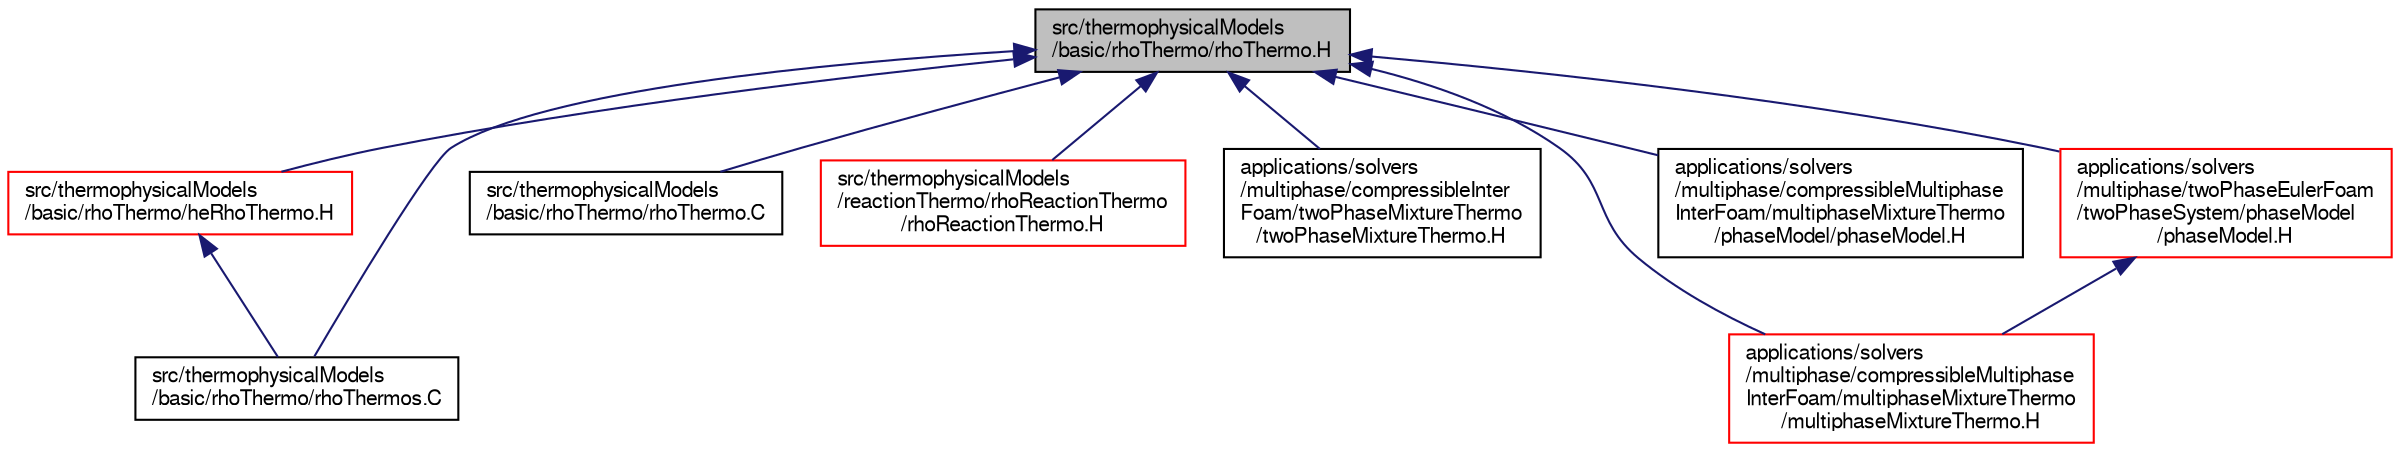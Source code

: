 digraph "src/thermophysicalModels/basic/rhoThermo/rhoThermo.H"
{
  bgcolor="transparent";
  edge [fontname="FreeSans",fontsize="10",labelfontname="FreeSans",labelfontsize="10"];
  node [fontname="FreeSans",fontsize="10",shape=record];
  Node303 [label="src/thermophysicalModels\l/basic/rhoThermo/rhoThermo.H",height=0.2,width=0.4,color="black", fillcolor="grey75", style="filled", fontcolor="black"];
  Node303 -> Node304 [dir="back",color="midnightblue",fontsize="10",style="solid",fontname="FreeSans"];
  Node304 [label="src/thermophysicalModels\l/basic/rhoThermo/heRhoThermo.H",height=0.2,width=0.4,color="red",URL="$a15470.html"];
  Node304 -> Node306 [dir="back",color="midnightblue",fontsize="10",style="solid",fontname="FreeSans"];
  Node306 [label="src/thermophysicalModels\l/basic/rhoThermo/rhoThermos.C",height=0.2,width=0.4,color="black",URL="$a15479.html"];
  Node303 -> Node308 [dir="back",color="midnightblue",fontsize="10",style="solid",fontname="FreeSans"];
  Node308 [label="src/thermophysicalModels\l/basic/rhoThermo/rhoThermo.C",height=0.2,width=0.4,color="black",URL="$a15473.html"];
  Node303 -> Node306 [dir="back",color="midnightblue",fontsize="10",style="solid",fontname="FreeSans"];
  Node303 -> Node309 [dir="back",color="midnightblue",fontsize="10",style="solid",fontname="FreeSans"];
  Node309 [label="src/thermophysicalModels\l/reactionThermo/rhoReactionThermo\l/rhoReactionThermo.H",height=0.2,width=0.4,color="red",URL="$a16244.html"];
  Node303 -> Node328 [dir="back",color="midnightblue",fontsize="10",style="solid",fontname="FreeSans"];
  Node328 [label="applications/solvers\l/multiphase/compressibleInter\lFoam/twoPhaseMixtureThermo\l/twoPhaseMixtureThermo.H",height=0.2,width=0.4,color="black",URL="$a20300.html"];
  Node303 -> Node329 [dir="back",color="midnightblue",fontsize="10",style="solid",fontname="FreeSans"];
  Node329 [label="applications/solvers\l/multiphase/compressibleMultiphase\lInterFoam/multiphaseMixtureThermo\l/multiphaseMixtureThermo.H",height=0.2,width=0.4,color="red",URL="$a20309.html"];
  Node303 -> Node331 [dir="back",color="midnightblue",fontsize="10",style="solid",fontname="FreeSans"];
  Node331 [label="applications/solvers\l/multiphase/compressibleMultiphase\lInterFoam/multiphaseMixtureThermo\l/phaseModel/phaseModel.H",height=0.2,width=0.4,color="black",URL="$a38555.html"];
  Node303 -> Node332 [dir="back",color="midnightblue",fontsize="10",style="solid",fontname="FreeSans"];
  Node332 [label="applications/solvers\l/multiphase/twoPhaseEulerFoam\l/twoPhaseSystem/phaseModel\l/phaseModel.H",height=0.2,width=0.4,color="red",URL="$a38561.html"];
  Node332 -> Node329 [dir="back",color="midnightblue",fontsize="10",style="solid",fontname="FreeSans"];
}
